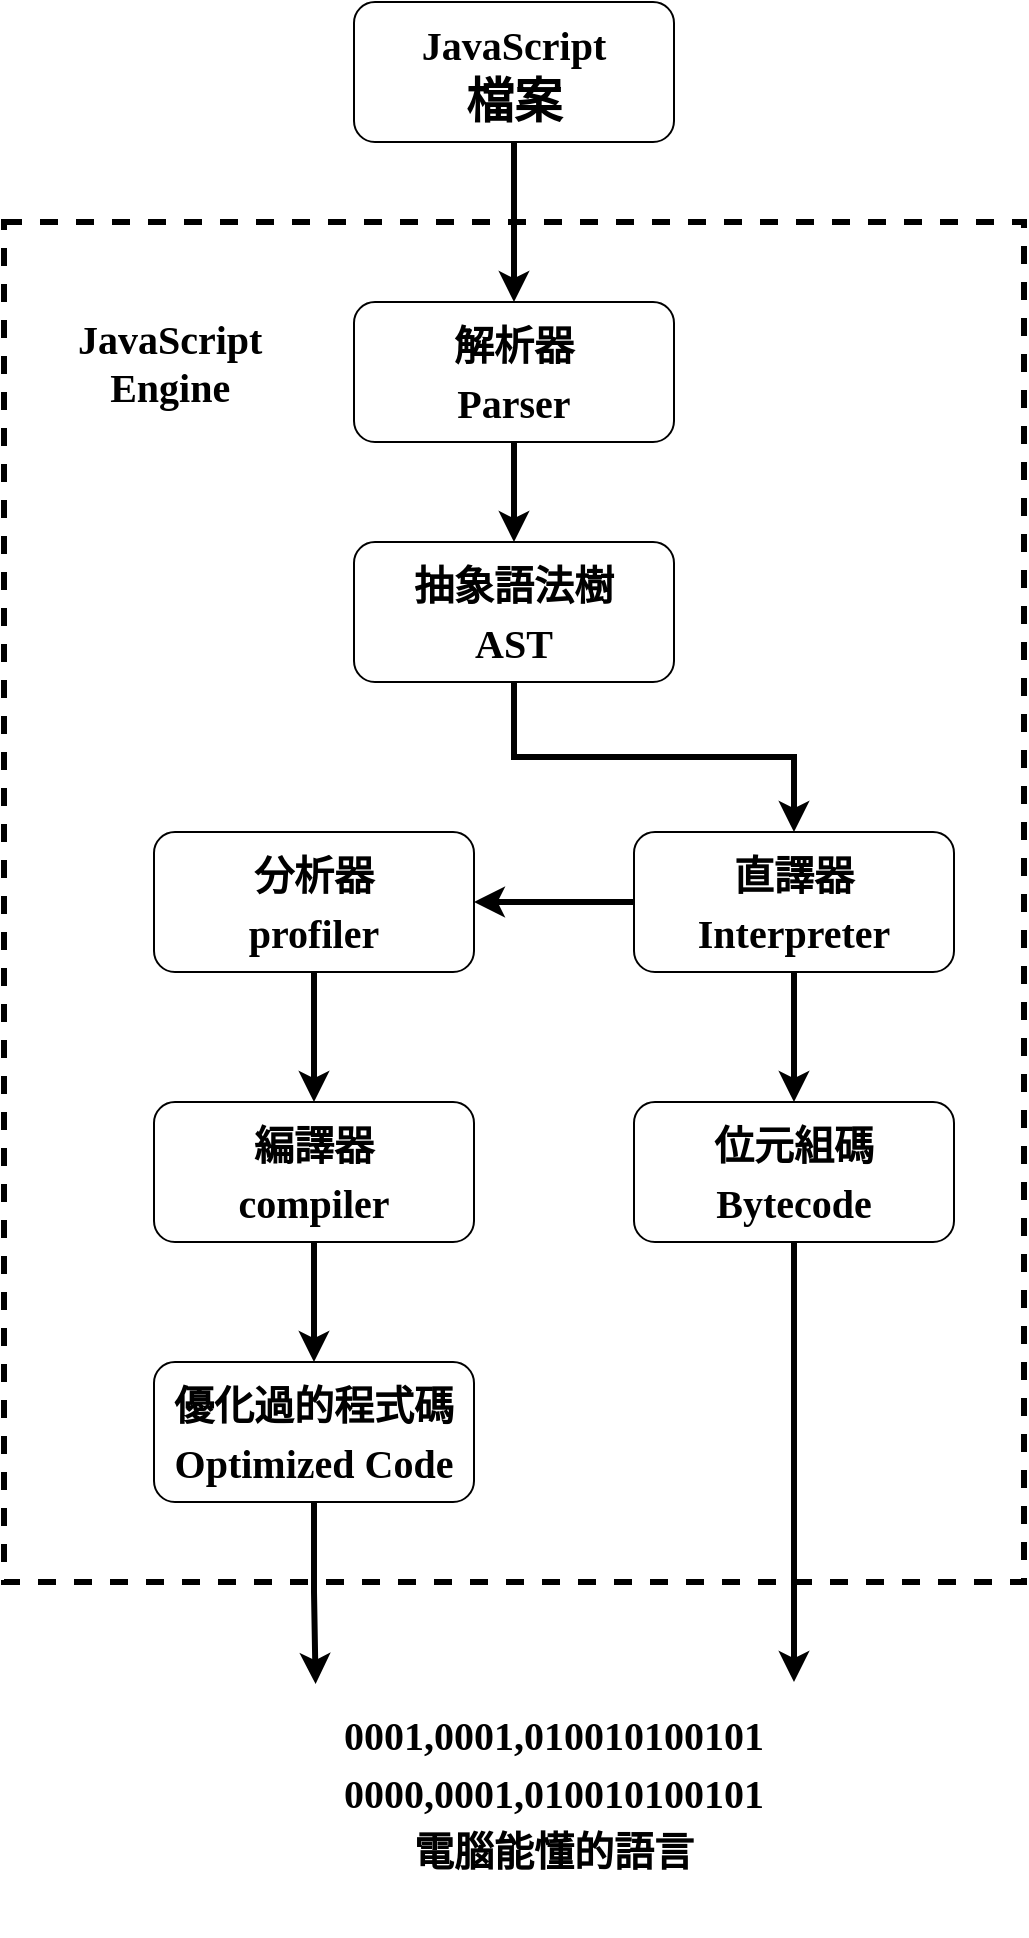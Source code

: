 <mxfile version="13.1.3">
    <diagram id="6hGFLwfOUW9BJ-s0fimq" name="Page-1">
        <mxGraphModel dx="885" dy="1320" grid="1" gridSize="10" guides="1" tooltips="1" connect="1" arrows="1" fold="1" page="1" pageScale="1" pageWidth="600" pageHeight="1000" math="0" shadow="0">
            <root>
                <mxCell id="0"/>
                <mxCell id="1" parent="0"/>
                <mxCell id="44" value="" style="rounded=0;whiteSpace=wrap;html=1;fontFamily=微軟正黑體;fontSize=24;fontStyle=1;fillColor=none;strokeWidth=3;dashed=1;" vertex="1" parent="1">
                    <mxGeometry x="45" y="130" width="510" height="680" as="geometry"/>
                </mxCell>
                <mxCell id="24" value="" style="edgeStyle=orthogonalEdgeStyle;rounded=0;orthogonalLoop=1;jettySize=auto;html=1;strokeWidth=3;" edge="1" parent="1" source="3" target="23">
                    <mxGeometry relative="1" as="geometry"/>
                </mxCell>
                <mxCell id="3" value="&lt;span style=&quot;font-size: 20px&quot;&gt;解析器&lt;/span&gt;&lt;span style=&quot;font-size: 20px&quot;&gt;&lt;br&gt;Parser&lt;br&gt;&lt;/span&gt;" style="rounded=1;whiteSpace=wrap;html=1;fontFamily=微軟正黑體;fontSize=24;fontStyle=1" parent="1" vertex="1">
                    <mxGeometry x="220" y="170" width="160" height="70" as="geometry"/>
                </mxCell>
                <mxCell id="26" value="" style="edgeStyle=orthogonalEdgeStyle;rounded=0;orthogonalLoop=1;jettySize=auto;html=1;strokeWidth=3;" edge="1" parent="1" source="23" target="25">
                    <mxGeometry relative="1" as="geometry"/>
                </mxCell>
                <mxCell id="23" value="&lt;span style=&quot;font-size: 20px&quot;&gt;抽象語法樹&lt;/span&gt;&lt;span style=&quot;font-size: 20px&quot;&gt;&lt;br&gt;AST&lt;br&gt;&lt;/span&gt;" style="rounded=1;whiteSpace=wrap;html=1;fontFamily=微軟正黑體;fontSize=24;fontStyle=1" vertex="1" parent="1">
                    <mxGeometry x="220" y="290" width="160" height="70" as="geometry"/>
                </mxCell>
                <mxCell id="29" value="" style="edgeStyle=orthogonalEdgeStyle;rounded=0;orthogonalLoop=1;jettySize=auto;html=1;strokeWidth=3;" edge="1" parent="1" source="25" target="28">
                    <mxGeometry relative="1" as="geometry"/>
                </mxCell>
                <mxCell id="31" value="" style="edgeStyle=orthogonalEdgeStyle;rounded=0;orthogonalLoop=1;jettySize=auto;html=1;strokeWidth=3;" edge="1" parent="1" source="25" target="30">
                    <mxGeometry relative="1" as="geometry"/>
                </mxCell>
                <mxCell id="25" value="&lt;span style=&quot;font-size: 20px&quot;&gt;直譯器&lt;br&gt;Interpreter&lt;br&gt;&lt;/span&gt;" style="rounded=1;whiteSpace=wrap;html=1;fontFamily=微軟正黑體;fontSize=24;fontStyle=1" vertex="1" parent="1">
                    <mxGeometry x="360" y="435" width="160" height="70" as="geometry"/>
                </mxCell>
                <mxCell id="33" value="" style="edgeStyle=orthogonalEdgeStyle;rounded=0;orthogonalLoop=1;jettySize=auto;html=1;strokeWidth=3;" edge="1" parent="1" source="30" target="32">
                    <mxGeometry relative="1" as="geometry"/>
                </mxCell>
                <mxCell id="30" value="&lt;span style=&quot;font-size: 20px&quot;&gt;分析器&lt;br&gt;profiler&lt;br&gt;&lt;/span&gt;" style="rounded=1;whiteSpace=wrap;html=1;fontFamily=微軟正黑體;fontSize=24;fontStyle=1" vertex="1" parent="1">
                    <mxGeometry x="120" y="435" width="160" height="70" as="geometry"/>
                </mxCell>
                <mxCell id="52" value="" style="edgeStyle=orthogonalEdgeStyle;rounded=0;orthogonalLoop=1;jettySize=auto;html=1;strokeWidth=3;fontFamily=微軟正黑體;" edge="1" parent="1" source="32" target="51">
                    <mxGeometry relative="1" as="geometry"/>
                </mxCell>
                <mxCell id="32" value="&lt;span style=&quot;font-size: 20px&quot;&gt;編譯器&lt;br&gt;compiler&lt;br&gt;&lt;/span&gt;" style="rounded=1;whiteSpace=wrap;html=1;fontFamily=微軟正黑體;fontSize=24;fontStyle=1" vertex="1" parent="1">
                    <mxGeometry x="120" y="570" width="160" height="70" as="geometry"/>
                </mxCell>
                <mxCell id="53" style="edgeStyle=orthogonalEdgeStyle;rounded=0;orthogonalLoop=1;jettySize=auto;html=1;entryX=0.202;entryY=0.009;entryDx=0;entryDy=0;entryPerimeter=0;strokeWidth=3;fontFamily=微軟正黑體;" edge="1" parent="1" source="51" target="37">
                    <mxGeometry relative="1" as="geometry"/>
                </mxCell>
                <mxCell id="51" value="&lt;span style=&quot;font-size: 20px&quot;&gt;優化過的程式碼&lt;br&gt;Optimized Code&lt;br&gt;&lt;/span&gt;" style="rounded=1;whiteSpace=wrap;html=1;fontFamily=微軟正黑體;fontSize=24;fontStyle=1" vertex="1" parent="1">
                    <mxGeometry x="120" y="700" width="160" height="70" as="geometry"/>
                </mxCell>
                <mxCell id="55" style="edgeStyle=orthogonalEdgeStyle;rounded=0;orthogonalLoop=1;jettySize=auto;html=1;entryX=0.8;entryY=0;entryDx=0;entryDy=0;entryPerimeter=0;strokeWidth=3;fontFamily=微軟正黑體;" edge="1" parent="1" source="28" target="37">
                    <mxGeometry relative="1" as="geometry"/>
                </mxCell>
                <mxCell id="28" value="&lt;span style=&quot;font-size: 20px&quot;&gt;位元組碼&lt;br&gt;Bytecode&lt;br&gt;&lt;/span&gt;" style="rounded=1;whiteSpace=wrap;html=1;fontFamily=微軟正黑體;fontSize=24;fontStyle=1" vertex="1" parent="1">
                    <mxGeometry x="360" y="570" width="160" height="70" as="geometry"/>
                </mxCell>
                <mxCell id="27" style="edgeStyle=orthogonalEdgeStyle;rounded=0;orthogonalLoop=1;jettySize=auto;html=1;entryX=0.5;entryY=0;entryDx=0;entryDy=0;strokeWidth=3;" edge="1" parent="1" source="4" target="3">
                    <mxGeometry relative="1" as="geometry"/>
                </mxCell>
                <mxCell id="4" value="&lt;span style=&quot;font-size: 20px&quot;&gt;JavaScript&lt;br&gt;&lt;/span&gt;檔案" style="rounded=1;whiteSpace=wrap;html=1;fontFamily=微軟正黑體;fontSize=24;fontStyle=1" parent="1" vertex="1">
                    <mxGeometry x="220" y="20" width="160" height="70" as="geometry"/>
                </mxCell>
                <mxCell id="37" value="&lt;span style=&quot;font-size: 20px&quot;&gt;&lt;br&gt;0001,0001,010010100101&lt;br&gt;0000,0001,010010100101&lt;br&gt;&lt;/span&gt;&lt;b style=&quot;font-size: 20px&quot;&gt;電腦能懂的語言&lt;/b&gt;&lt;span style=&quot;font-size: 20px&quot;&gt;&lt;br&gt;&lt;br&gt;&lt;/span&gt;" style="rounded=1;whiteSpace=wrap;html=1;fontFamily=微軟正黑體;fontSize=24;fontStyle=1;strokeColor=none;fillColor=none;" vertex="1" parent="1">
                    <mxGeometry x="120" y="860" width="400" height="110" as="geometry"/>
                </mxCell>
                <mxCell id="47" value="&lt;div style=&quot;text-align: center&quot;&gt;&lt;span style=&quot;font-size: 20px&quot;&gt;&lt;b&gt;JavaScript&lt;/b&gt;&lt;/span&gt;&lt;/div&gt;&lt;div style=&quot;text-align: center&quot;&gt;&lt;span style=&quot;font-size: 20px&quot;&gt;&lt;b&gt;Engine&lt;/b&gt;&lt;/span&gt;&lt;/div&gt;" style="text;whiteSpace=wrap;html=1;fontFamily=微軟正黑體;" vertex="1" parent="1">
                    <mxGeometry x="80" y="170" width="90" height="50" as="geometry"/>
                </mxCell>
            </root>
        </mxGraphModel>
    </diagram>
</mxfile>